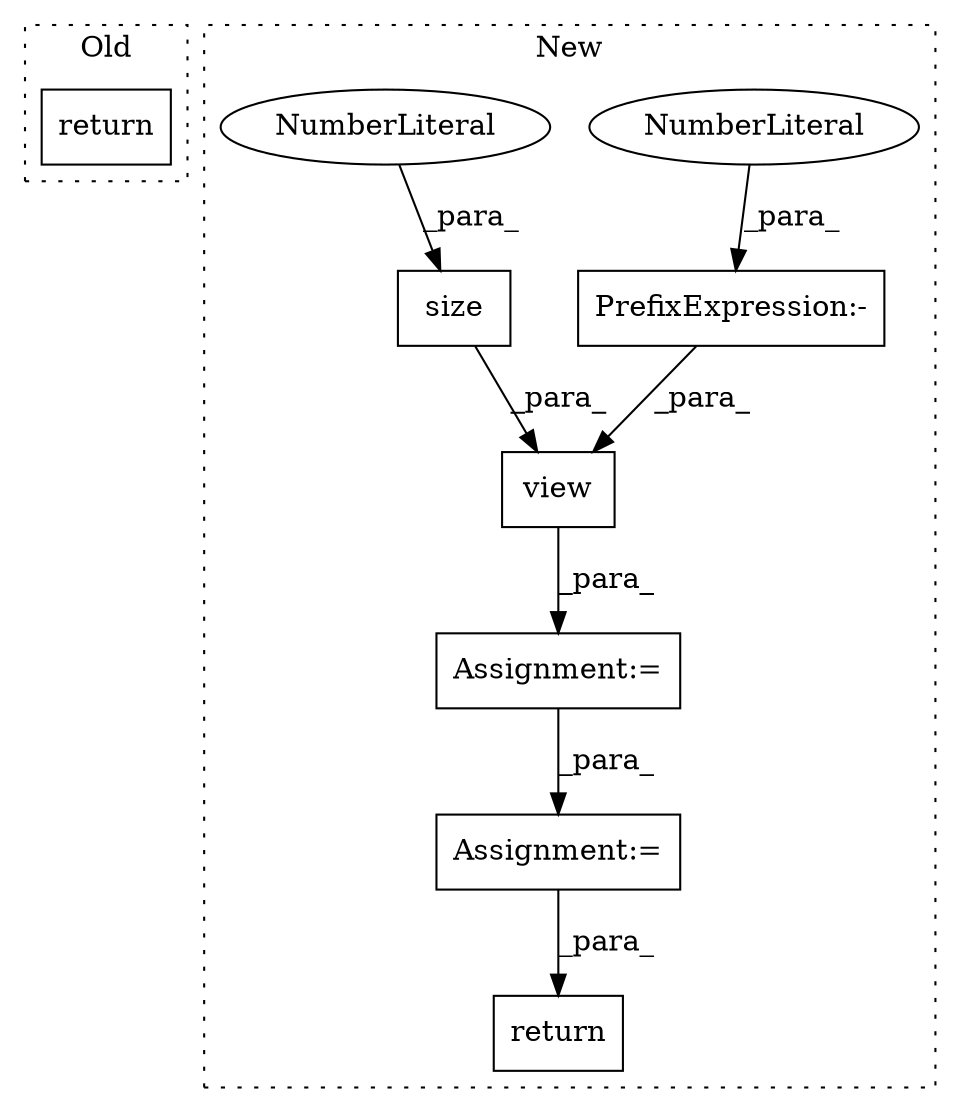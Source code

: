 digraph G {
subgraph cluster0 {
1 [label="return" a="41" s="8673" l="7" shape="box"];
label = "Old";
style="dotted";
}
subgraph cluster1 {
2 [label="view" a="32" s="8474,8491" l="5,1" shape="box"];
3 [label="return" a="41" s="8681" l="14" shape="box"];
4 [label="PrefixExpression:-" a="38" s="8489" l="1" shape="box"];
5 [label="NumberLiteral" a="34" s="8490" l="1" shape="ellipse"];
6 [label="Assignment:=" a="7" s="8471" l="1" shape="box"];
7 [label="Assignment:=" a="7" s="8547" l="1" shape="box"];
8 [label="size" a="32" s="8481,8487" l="5,1" shape="box"];
9 [label="NumberLiteral" a="34" s="8486" l="1" shape="ellipse"];
label = "New";
style="dotted";
}
2 -> 6 [label="_para_"];
4 -> 2 [label="_para_"];
5 -> 4 [label="_para_"];
6 -> 7 [label="_para_"];
7 -> 3 [label="_para_"];
8 -> 2 [label="_para_"];
9 -> 8 [label="_para_"];
}